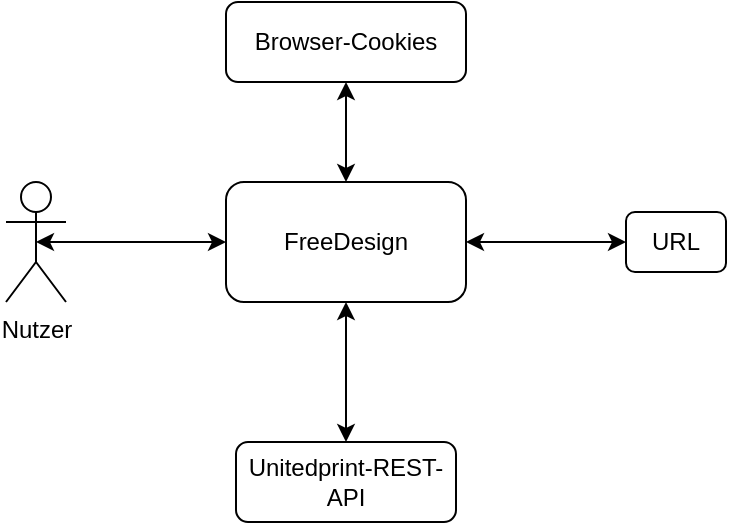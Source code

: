 <mxfile version="14.2.7" type="github">
  <diagram name="Page-1" id="e7e014a7-5840-1c2e-5031-d8a46d1fe8dd">
    <mxGraphModel dx="1074" dy="770" grid="1" gridSize="10" guides="1" tooltips="1" connect="1" arrows="1" fold="1" page="1" pageScale="1" pageWidth="827" pageHeight="1169" background="#ffffff" math="0" shadow="0">
      <root>
        <mxCell id="0" />
        <mxCell id="1" parent="0" />
        <mxCell id="Fq0vWzaQhlxmSQQudH5W-42" value="FreeDesign" style="rounded=1;whiteSpace=wrap;html=1;" parent="1" vertex="1">
          <mxGeometry x="230" y="160" width="120" height="60" as="geometry" />
        </mxCell>
        <mxCell id="Fq0vWzaQhlxmSQQudH5W-44" value="Unitedprint-REST-API" style="rounded=1;whiteSpace=wrap;html=1;" parent="1" vertex="1">
          <mxGeometry x="235" y="290" width="110" height="40" as="geometry" />
        </mxCell>
        <mxCell id="Fq0vWzaQhlxmSQQudH5W-45" value="" style="endArrow=classic;startArrow=classic;html=1;entryX=0.5;entryY=1;entryDx=0;entryDy=0;exitX=0.5;exitY=0;exitDx=0;exitDy=0;" parent="1" source="Fq0vWzaQhlxmSQQudH5W-44" target="Fq0vWzaQhlxmSQQudH5W-42" edge="1">
          <mxGeometry width="50" height="50" relative="1" as="geometry">
            <mxPoint x="170" y="310" as="sourcePoint" />
            <mxPoint x="220" y="260" as="targetPoint" />
          </mxGeometry>
        </mxCell>
        <mxCell id="Fq0vWzaQhlxmSQQudH5W-46" value="Nutzer" style="shape=umlActor;verticalLabelPosition=bottom;verticalAlign=top;html=1;outlineConnect=0;" parent="1" vertex="1">
          <mxGeometry x="120" y="160" width="30" height="60" as="geometry" />
        </mxCell>
        <mxCell id="Fq0vWzaQhlxmSQQudH5W-47" value="" style="endArrow=classic;startArrow=classic;html=1;entryX=0;entryY=0.5;entryDx=0;entryDy=0;exitX=0.5;exitY=0.5;exitDx=0;exitDy=0;exitPerimeter=0;" parent="1" source="Fq0vWzaQhlxmSQQudH5W-46" target="Fq0vWzaQhlxmSQQudH5W-42" edge="1">
          <mxGeometry width="50" height="50" relative="1" as="geometry">
            <mxPoint x="170" y="280" as="sourcePoint" />
            <mxPoint x="220" y="230" as="targetPoint" />
          </mxGeometry>
        </mxCell>
        <mxCell id="Fq0vWzaQhlxmSQQudH5W-50" value="" style="endArrow=classic;startArrow=classic;html=1;exitX=1;exitY=0.5;exitDx=0;exitDy=0;" parent="1" source="Fq0vWzaQhlxmSQQudH5W-42" target="Fq0vWzaQhlxmSQQudH5W-51" edge="1">
          <mxGeometry width="50" height="50" relative="1" as="geometry">
            <mxPoint x="410" y="200" as="sourcePoint" />
            <mxPoint x="460" y="150" as="targetPoint" />
          </mxGeometry>
        </mxCell>
        <mxCell id="Fq0vWzaQhlxmSQQudH5W-51" value="URL" style="rounded=1;whiteSpace=wrap;html=1;" parent="1" vertex="1">
          <mxGeometry x="430" y="175" width="50" height="30" as="geometry" />
        </mxCell>
        <mxCell id="9N0DKvMNuBM4yZa6H4ed-1" value="Browser-Cookies" style="rounded=1;whiteSpace=wrap;html=1;" vertex="1" parent="1">
          <mxGeometry x="230" y="70" width="120" height="40" as="geometry" />
        </mxCell>
        <mxCell id="9N0DKvMNuBM4yZa6H4ed-2" value="" style="endArrow=classic;startArrow=classic;html=1;entryX=0.5;entryY=1;entryDx=0;entryDy=0;exitX=0.5;exitY=0;exitDx=0;exitDy=0;" edge="1" parent="1" source="Fq0vWzaQhlxmSQQudH5W-42" target="9N0DKvMNuBM4yZa6H4ed-1">
          <mxGeometry width="50" height="50" relative="1" as="geometry">
            <mxPoint x="140" y="150" as="sourcePoint" />
            <mxPoint x="190" y="100" as="targetPoint" />
          </mxGeometry>
        </mxCell>
      </root>
    </mxGraphModel>
  </diagram>
</mxfile>
